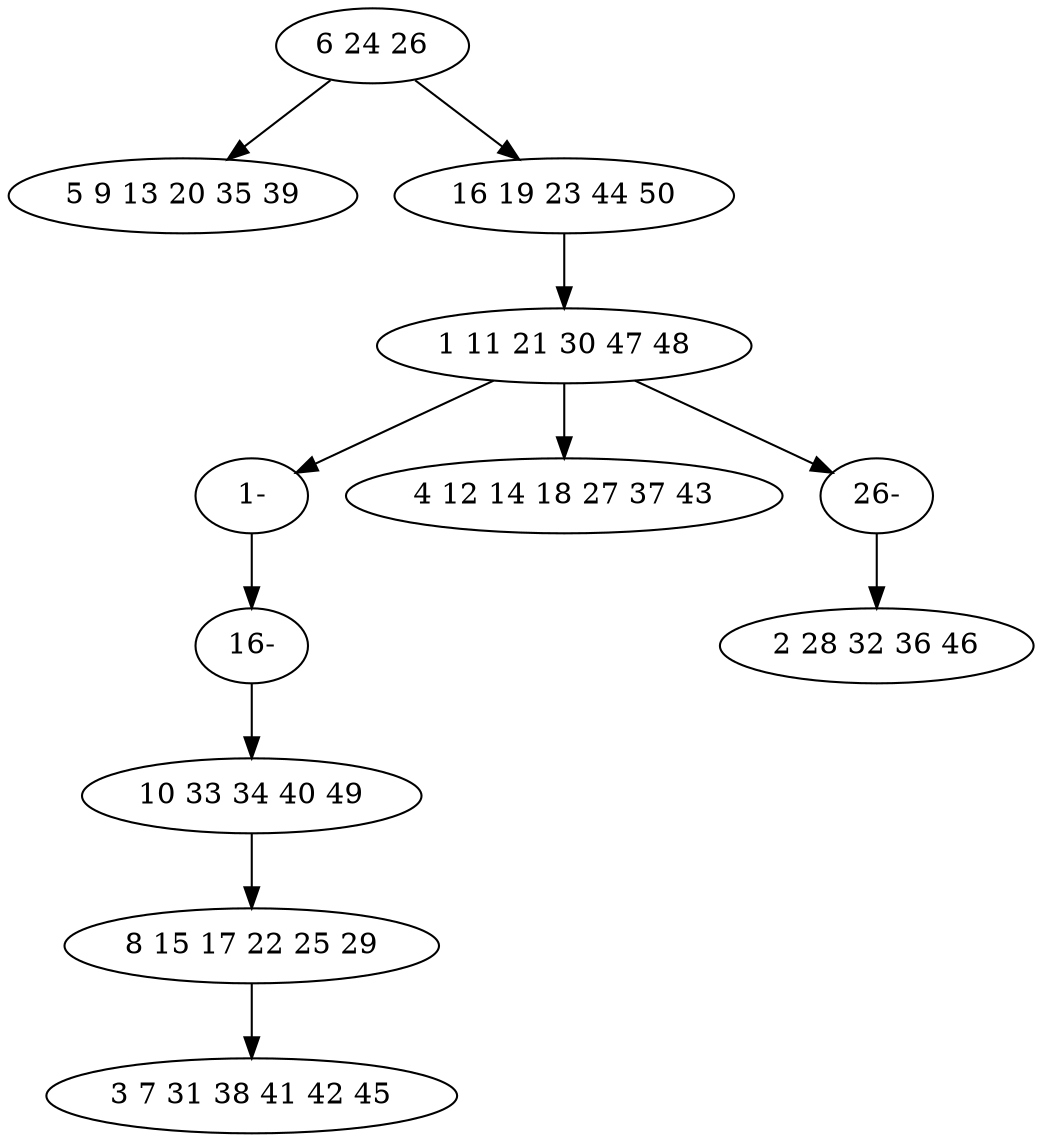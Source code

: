 digraph true_tree {
	"0" -> "1"
	"0" -> "2"
	"2" -> "3"
	"3" -> "9"
	"3" -> "5"
	"4" -> "6"
	"3" -> "11"
	"6" -> "8"
	"9" -> "10"
	"10" -> "4"
	"11" -> "7"
	"0" [label="6 24 26"];
	"1" [label="5 9 13 20 35 39"];
	"2" [label="16 19 23 44 50"];
	"3" [label="1 11 21 30 47 48"];
	"4" [label="10 33 34 40 49"];
	"5" [label="4 12 14 18 27 37 43"];
	"6" [label="8 15 17 22 25 29"];
	"7" [label="2 28 32 36 46"];
	"8" [label="3 7 31 38 41 42 45"];
	"9" [label="1-"];
	"10" [label="16-"];
	"11" [label="26-"];
}
